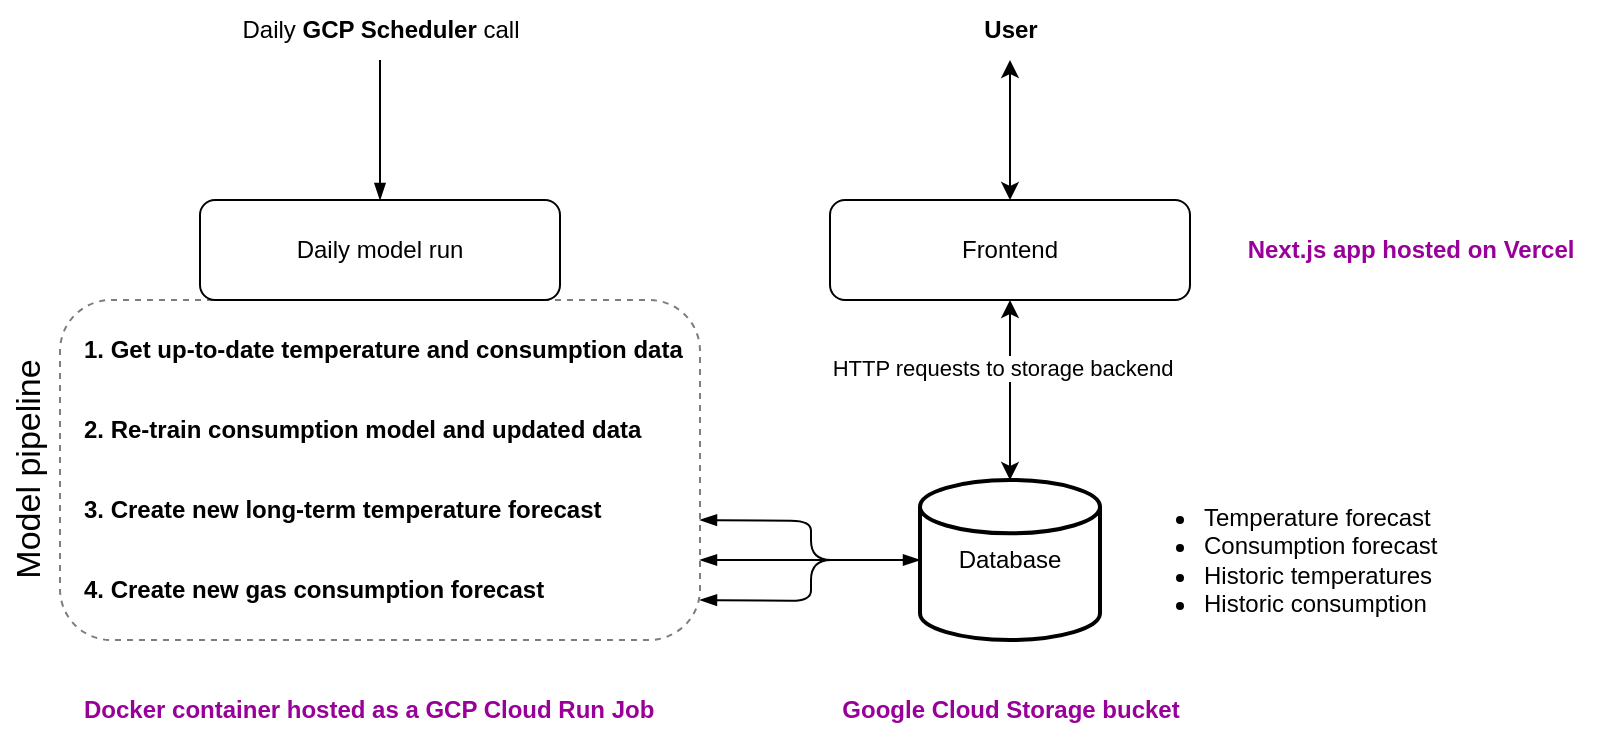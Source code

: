<mxfile>
    <diagram id="5its06f3Tkkyak7jn_eK" name="Page-1">
        <mxGraphModel dx="536" dy="830" grid="0" gridSize="10" guides="1" tooltips="1" connect="1" arrows="1" fold="1" page="1" pageScale="1" pageWidth="850" pageHeight="1100" math="0" shadow="0">
            <root>
                <mxCell id="0"/>
                <mxCell id="1" parent="0"/>
                <mxCell id="77" value="" style="whiteSpace=wrap;html=1;rounded=1;fontSize=11;fillColor=none;dashed=1;strokeColor=#7D7D7D;" vertex="1" parent="1">
                    <mxGeometry x="1040" y="240" width="320" height="170" as="geometry"/>
                </mxCell>
                <mxCell id="28" value="&lt;font size=&quot;1&quot; style=&quot;&quot;&gt;&lt;span style=&quot;font-size: 17px;&quot;&gt;Model pipeline&lt;/span&gt;&lt;/font&gt;" style="text;html=1;align=center;verticalAlign=middle;resizable=0;points=[];autosize=1;strokeColor=none;fillColor=none;rotation=270;" parent="1" vertex="1">
                    <mxGeometry x="960" y="310" width="130" height="30" as="geometry"/>
                </mxCell>
                <mxCell id="37" value="&lt;span style=&quot;font-size: 12px;&quot;&gt;Daily model run&lt;/span&gt;" style="whiteSpace=wrap;html=1;rounded=1;fontSize=11;" parent="1" vertex="1">
                    <mxGeometry x="1110" y="190" width="180" height="50" as="geometry"/>
                </mxCell>
                <mxCell id="38" value="&lt;b&gt;1. Get up-to-date temperature and consumption data&lt;/b&gt;" style="text;html=1;align=left;verticalAlign=middle;resizable=0;points=[];autosize=1;strokeColor=none;fillColor=none;fontSize=12;" parent="1" vertex="1">
                    <mxGeometry x="1050" y="250" width="320" height="30" as="geometry"/>
                </mxCell>
                <mxCell id="39" value="&lt;b&gt;2. Re-train consumption model and updated data&lt;/b&gt;" style="text;html=1;align=left;verticalAlign=middle;resizable=0;points=[];autosize=1;strokeColor=none;fillColor=none;fontSize=12;" parent="1" vertex="1">
                    <mxGeometry x="1050" y="290" width="300" height="30" as="geometry"/>
                </mxCell>
                <mxCell id="40" value="&lt;b&gt;3. Create new long-term temperature forecast&lt;/b&gt;" style="text;html=1;align=left;verticalAlign=middle;resizable=0;points=[];autosize=1;strokeColor=none;fillColor=none;fontSize=12;" parent="1" vertex="1">
                    <mxGeometry x="1050" y="330" width="280" height="30" as="geometry"/>
                </mxCell>
                <mxCell id="41" value="&lt;b&gt;4. Create new gas consumption forecast&lt;/b&gt;" style="text;html=1;align=left;verticalAlign=middle;resizable=0;points=[];autosize=1;strokeColor=none;fillColor=none;fontSize=12;" parent="1" vertex="1">
                    <mxGeometry x="1050" y="370" width="250" height="30" as="geometry"/>
                </mxCell>
                <mxCell id="73" style="edgeStyle=orthogonalEdgeStyle;html=1;exitX=0.5;exitY=1;exitDx=0;exitDy=0;entryX=0.5;entryY=0;entryDx=0;entryDy=0;entryPerimeter=0;fontColor=#990099;startArrow=classic;startFill=1;" edge="1" parent="1" source="44" target="46">
                    <mxGeometry relative="1" as="geometry"/>
                </mxCell>
                <mxCell id="74" value="&lt;font color=&quot;#000000&quot;&gt;HTTP requests to storage backend&lt;/font&gt;" style="edgeLabel;html=1;align=center;verticalAlign=middle;resizable=0;points=[];fontColor=#990099;" vertex="1" connectable="0" parent="73">
                    <mxGeometry x="-0.244" y="-4" relative="1" as="geometry">
                        <mxPoint as="offset"/>
                    </mxGeometry>
                </mxCell>
                <mxCell id="75" style="edgeStyle=orthogonalEdgeStyle;html=1;exitX=0.5;exitY=0;exitDx=0;exitDy=0;fontColor=#990099;startArrow=classic;startFill=1;" edge="1" parent="1" source="44" target="56">
                    <mxGeometry relative="1" as="geometry"/>
                </mxCell>
                <mxCell id="44" value="&lt;span style=&quot;font-size: 12px;&quot;&gt;Frontend&lt;/span&gt;" style="whiteSpace=wrap;html=1;rounded=1;fontSize=11;strokeWidth=1;" parent="1" vertex="1">
                    <mxGeometry x="1425" y="190" width="180" height="50" as="geometry"/>
                </mxCell>
                <mxCell id="50" style="edgeStyle=orthogonalEdgeStyle;jumpSize=1;html=1;exitX=0;exitY=0.5;exitDx=0;exitDy=0;exitPerimeter=0;strokeWidth=1;fontSize=12;startSize=6;endSize=6;endArrow=blockThin;endFill=1;" parent="1" source="46" edge="1">
                    <mxGeometry relative="1" as="geometry">
                        <mxPoint x="1360" y="350" as="targetPoint"/>
                    </mxGeometry>
                </mxCell>
                <mxCell id="51" style="edgeStyle=orthogonalEdgeStyle;jumpSize=1;html=1;exitX=0;exitY=0.5;exitDx=0;exitDy=0;exitPerimeter=0;strokeWidth=1;fontSize=12;startSize=6;endSize=6;endArrow=blockThin;endFill=1;" parent="1" source="46" edge="1">
                    <mxGeometry relative="1" as="geometry">
                        <mxPoint x="1360" y="370" as="targetPoint"/>
                    </mxGeometry>
                </mxCell>
                <mxCell id="52" style="edgeStyle=orthogonalEdgeStyle;jumpSize=1;html=1;exitX=0;exitY=0.5;exitDx=0;exitDy=0;exitPerimeter=0;strokeWidth=1;fontSize=12;startSize=6;endSize=6;startArrow=blockThin;startFill=1;endArrow=blockThin;endFill=1;" parent="1" source="46" edge="1">
                    <mxGeometry relative="1" as="geometry">
                        <mxPoint x="1360" y="390" as="targetPoint"/>
                    </mxGeometry>
                </mxCell>
                <mxCell id="53" value="" style="edgeStyle=orthogonalEdgeStyle;html=1;endArrow=blockThin;endFill=1;entryX=0.5;entryY=0;entryDx=0;entryDy=0;" parent="1" source="54" target="37" edge="1">
                    <mxGeometry relative="1" as="geometry">
                        <mxPoint x="1330" y="80" as="targetPoint"/>
                    </mxGeometry>
                </mxCell>
                <mxCell id="54" value="Daily&lt;b&gt; GCP Scheduler &lt;/b&gt;call" style="text;html=1;align=center;verticalAlign=middle;resizable=0;points=[];autosize=1;strokeColor=none;fillColor=none;" parent="1" vertex="1">
                    <mxGeometry x="1120" y="90" width="160" height="30" as="geometry"/>
                </mxCell>
                <mxCell id="56" value="&lt;b&gt;User&lt;/b&gt;" style="text;html=1;align=center;verticalAlign=middle;resizable=0;points=[];autosize=1;strokeColor=none;fillColor=none;" parent="1" vertex="1">
                    <mxGeometry x="1490" y="90" width="50" height="30" as="geometry"/>
                </mxCell>
                <mxCell id="59" value="&lt;b&gt;Docker container hosted as a GCP Cloud Run Job&lt;/b&gt;" style="text;html=1;strokeColor=none;fillColor=none;align=left;verticalAlign=middle;whiteSpace=wrap;rounded=0;strokeWidth=1;fontSize=12;fontColor=#990099;" parent="1" vertex="1">
                    <mxGeometry x="1050" y="430" width="300" height="30" as="geometry"/>
                </mxCell>
                <mxCell id="46" value="Database" style="strokeWidth=2;html=1;shape=mxgraph.flowchart.database;whiteSpace=wrap;" parent="1" vertex="1">
                    <mxGeometry x="1470" y="330" width="90" height="80" as="geometry"/>
                </mxCell>
                <mxCell id="47" value="&lt;ul&gt;&lt;li&gt;Temperature forecast&lt;/li&gt;&lt;li&gt;Consumption forecast&lt;/li&gt;&lt;li&gt;Historic temperatures&lt;/li&gt;&lt;li&gt;Historic consumption&lt;/li&gt;&lt;/ul&gt;" style="text;html=1;align=left;verticalAlign=middle;resizable=0;points=[];autosize=1;strokeColor=none;fillColor=none;" parent="1" vertex="1">
                    <mxGeometry x="1570" y="310" width="180" height="120" as="geometry"/>
                </mxCell>
                <mxCell id="71" value="&lt;font color=&quot;#990099&quot;&gt;&lt;b&gt;Google Cloud Storage bucket&lt;/b&gt;&lt;/font&gt;" style="text;html=1;align=center;verticalAlign=middle;resizable=0;points=[];autosize=1;strokeColor=none;fillColor=none;" vertex="1" parent="1">
                    <mxGeometry x="1420" y="430" width="190" height="30" as="geometry"/>
                </mxCell>
                <mxCell id="76" value="&lt;font color=&quot;#990099&quot;&gt;&lt;b&gt;Next.js app hosted on Vercel&lt;/b&gt;&lt;/font&gt;" style="text;html=1;align=center;verticalAlign=middle;resizable=0;points=[];autosize=1;strokeColor=none;fillColor=none;" vertex="1" parent="1">
                    <mxGeometry x="1620" y="200" width="190" height="30" as="geometry"/>
                </mxCell>
            </root>
        </mxGraphModel>
    </diagram>
</mxfile>